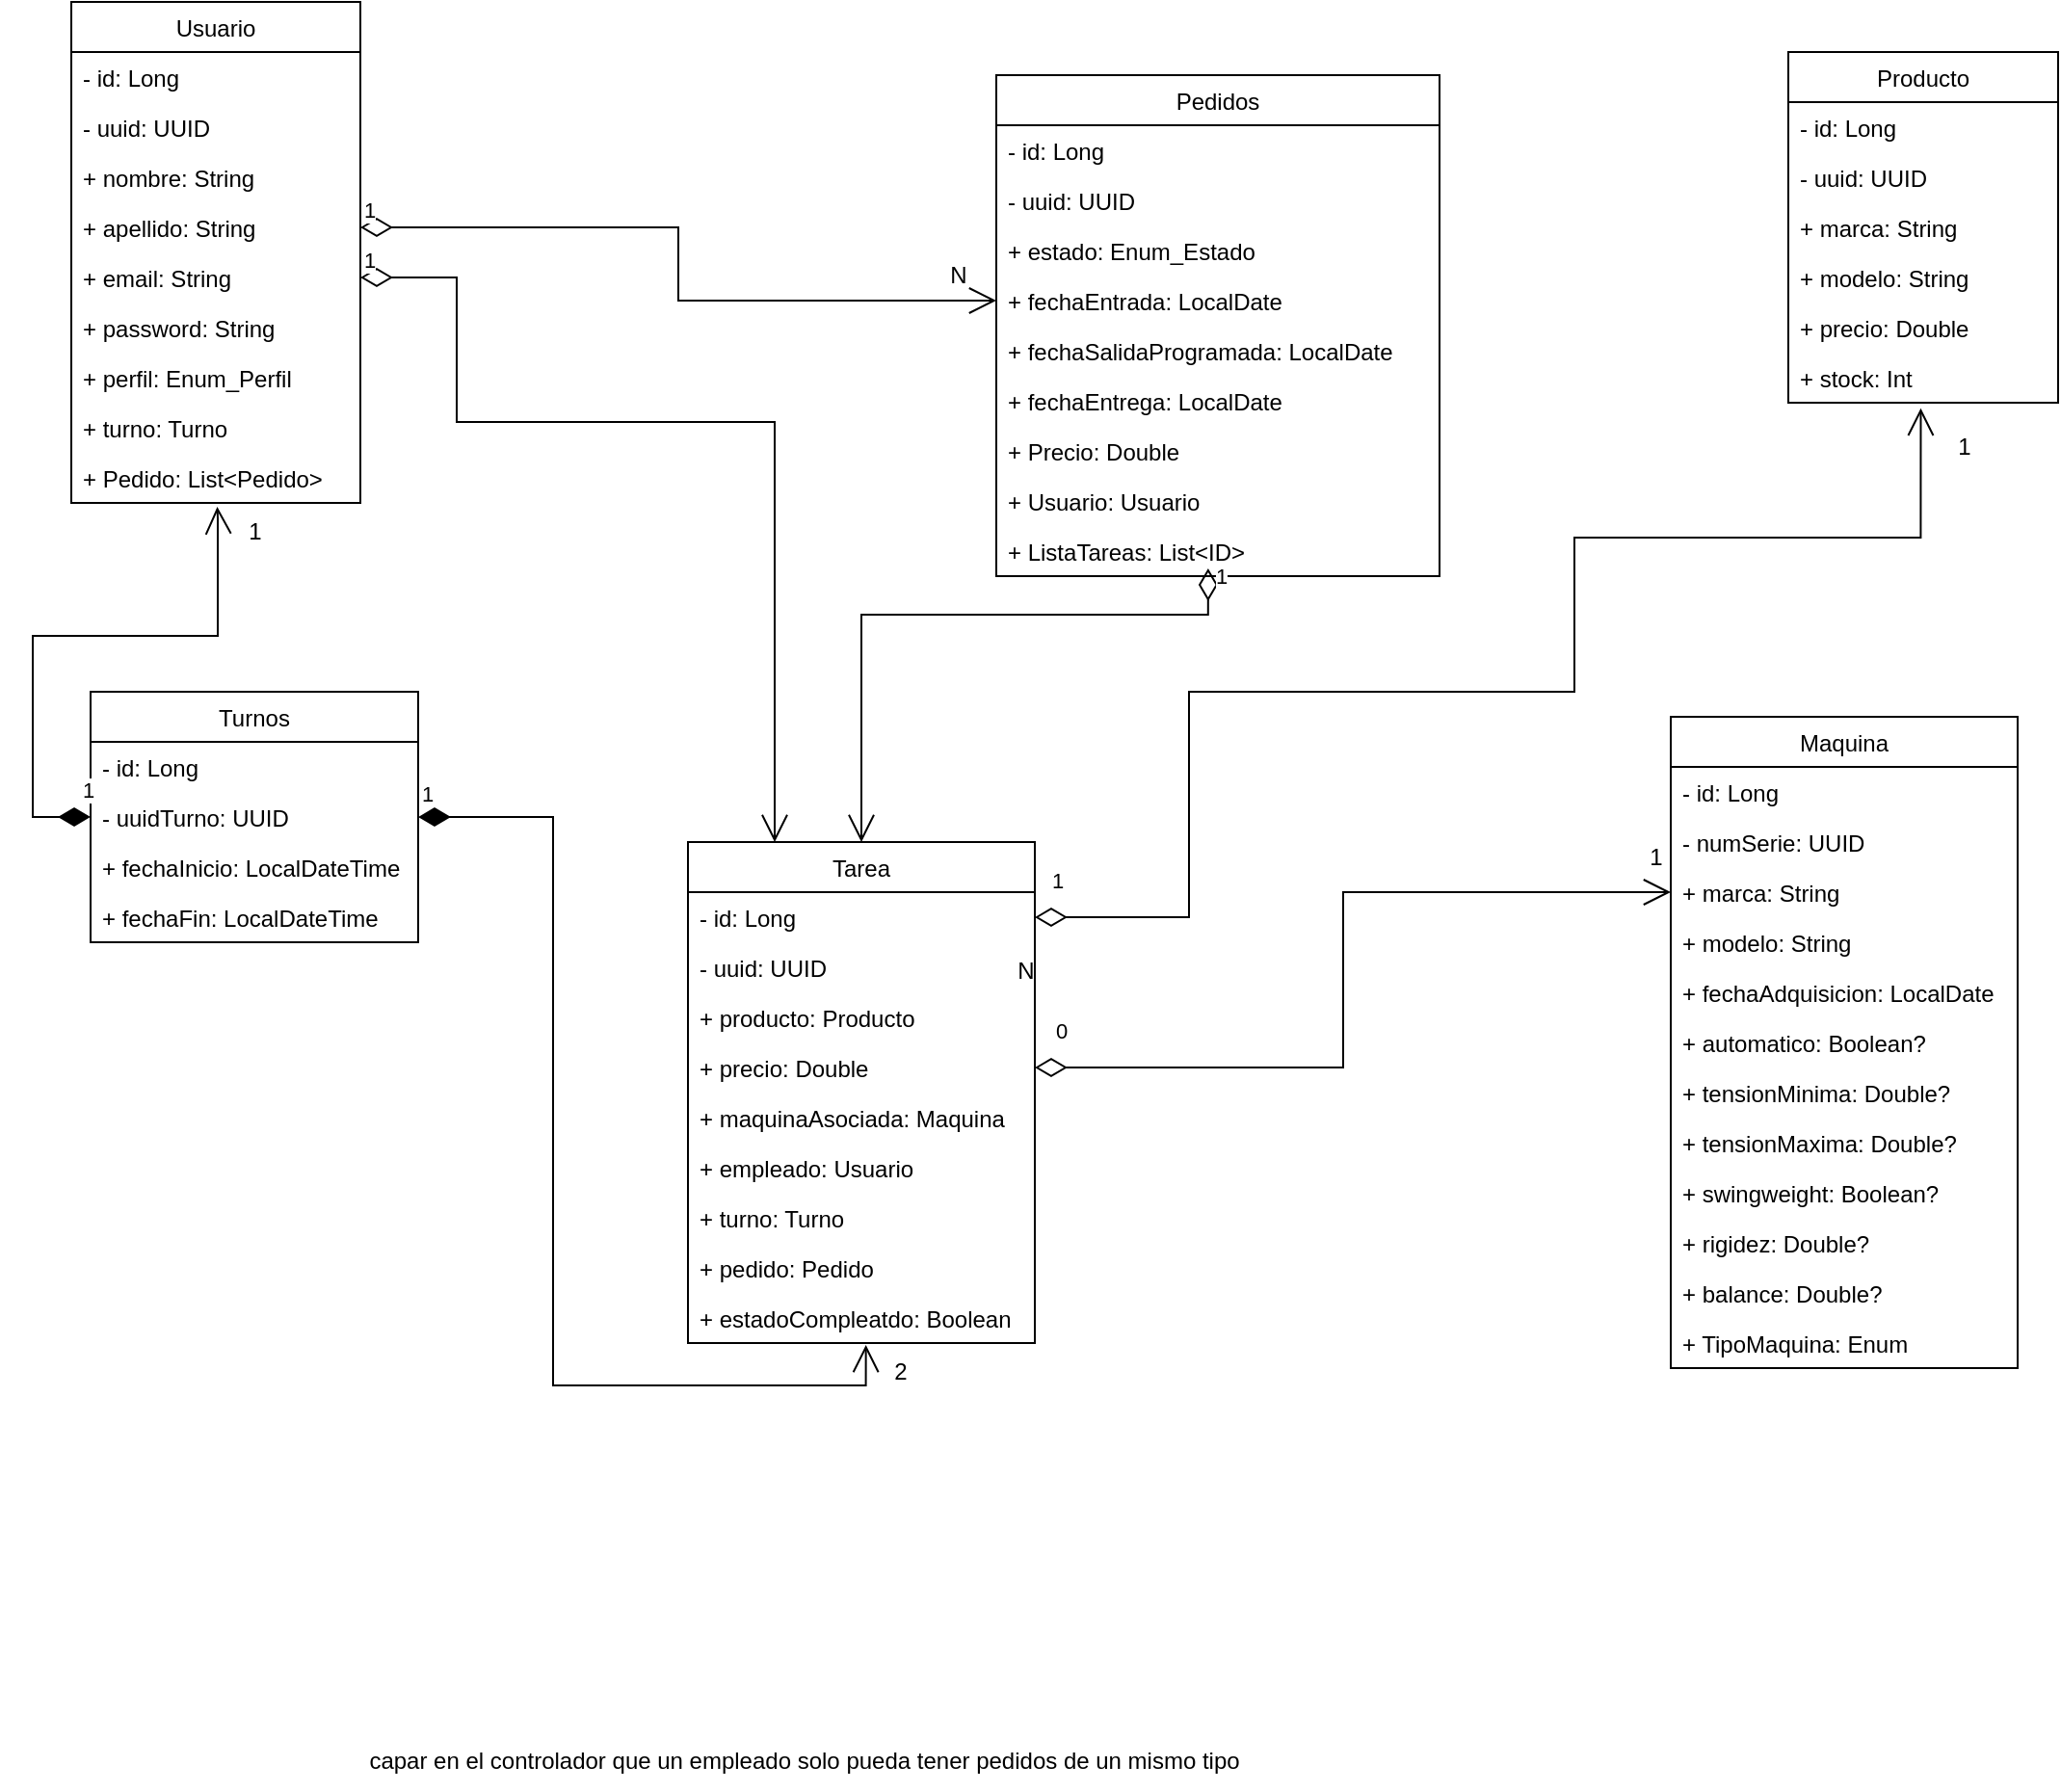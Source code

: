 <mxfile version="20.7.4" type="device"><diagram id="C5RBs43oDa-KdzZeNtuy" name="Page-1"><mxGraphModel dx="619" dy="719" grid="1" gridSize="10" guides="1" tooltips="1" connect="1" arrows="1" fold="1" page="1" pageScale="1" pageWidth="827" pageHeight="1169" math="0" shadow="0"><root><mxCell id="WIyWlLk6GJQsqaUBKTNV-0"/><mxCell id="WIyWlLk6GJQsqaUBKTNV-1" parent="WIyWlLk6GJQsqaUBKTNV-0"/><mxCell id="wLVJEsf6AbZPAwA1VKSY-4" value="Usuario" style="swimlane;fontStyle=0;childLayout=stackLayout;horizontal=1;startSize=26;fillColor=none;horizontalStack=0;resizeParent=1;resizeParentMax=0;resizeLast=0;collapsible=1;marginBottom=0;" parent="WIyWlLk6GJQsqaUBKTNV-1" vertex="1"><mxGeometry x="100" y="42" width="150" height="260" as="geometry"/></mxCell><mxCell id="wLVJEsf6AbZPAwA1VKSY-5" value="- id: Long" style="text;strokeColor=none;fillColor=none;align=left;verticalAlign=top;spacingLeft=4;spacingRight=4;overflow=hidden;rotatable=0;points=[[0,0.5],[1,0.5]];portConstraint=eastwest;" parent="wLVJEsf6AbZPAwA1VKSY-4" vertex="1"><mxGeometry y="26" width="150" height="26" as="geometry"/></mxCell><mxCell id="wLVJEsf6AbZPAwA1VKSY-13" value="- uuid: UUID" style="text;strokeColor=none;fillColor=none;align=left;verticalAlign=top;spacingLeft=4;spacingRight=4;overflow=hidden;rotatable=0;points=[[0,0.5],[1,0.5]];portConstraint=eastwest;" parent="wLVJEsf6AbZPAwA1VKSY-4" vertex="1"><mxGeometry y="52" width="150" height="26" as="geometry"/></mxCell><mxCell id="wLVJEsf6AbZPAwA1VKSY-6" value="+ nombre: String" style="text;strokeColor=none;fillColor=none;align=left;verticalAlign=top;spacingLeft=4;spacingRight=4;overflow=hidden;rotatable=0;points=[[0,0.5],[1,0.5]];portConstraint=eastwest;" parent="wLVJEsf6AbZPAwA1VKSY-4" vertex="1"><mxGeometry y="78" width="150" height="26" as="geometry"/></mxCell><mxCell id="wLVJEsf6AbZPAwA1VKSY-7" value="+ apellido: String" style="text;strokeColor=none;fillColor=none;align=left;verticalAlign=top;spacingLeft=4;spacingRight=4;overflow=hidden;rotatable=0;points=[[0,0.5],[1,0.5]];portConstraint=eastwest;" parent="wLVJEsf6AbZPAwA1VKSY-4" vertex="1"><mxGeometry y="104" width="150" height="26" as="geometry"/></mxCell><mxCell id="wLVJEsf6AbZPAwA1VKSY-12" value="+ email: String&#10;" style="text;strokeColor=none;fillColor=none;align=left;verticalAlign=top;spacingLeft=4;spacingRight=4;overflow=hidden;rotatable=0;points=[[0,0.5],[1,0.5]];portConstraint=eastwest;" parent="wLVJEsf6AbZPAwA1VKSY-4" vertex="1"><mxGeometry y="130" width="150" height="26" as="geometry"/></mxCell><mxCell id="wLVJEsf6AbZPAwA1VKSY-14" value="+ password: String&#10;" style="text;strokeColor=none;fillColor=none;align=left;verticalAlign=top;spacingLeft=4;spacingRight=4;overflow=hidden;rotatable=0;points=[[0,0.5],[1,0.5]];portConstraint=eastwest;" parent="wLVJEsf6AbZPAwA1VKSY-4" vertex="1"><mxGeometry y="156" width="150" height="26" as="geometry"/></mxCell><mxCell id="0" value="+ perfil: Enum_Perfil" style="text;strokeColor=none;fillColor=none;align=left;verticalAlign=top;spacingLeft=4;spacingRight=4;overflow=hidden;rotatable=0;points=[[0,0.5],[1,0.5]];portConstraint=eastwest;" parent="wLVJEsf6AbZPAwA1VKSY-4" vertex="1"><mxGeometry y="182" width="150" height="26" as="geometry"/></mxCell><mxCell id="wLVJEsf6AbZPAwA1VKSY-15" value="+ turno: Turno" style="text;strokeColor=none;fillColor=none;align=left;verticalAlign=top;spacingLeft=4;spacingRight=4;overflow=hidden;rotatable=0;points=[[0,0.5],[1,0.5]];portConstraint=eastwest;" parent="wLVJEsf6AbZPAwA1VKSY-4" vertex="1"><mxGeometry y="208" width="150" height="26" as="geometry"/></mxCell><mxCell id="09wgL-icxeziZa0lxa4r-8" value="+ Pedido: List&lt;Pedido&gt;" style="text;strokeColor=none;fillColor=none;align=left;verticalAlign=top;spacingLeft=4;spacingRight=4;overflow=hidden;rotatable=0;points=[[0,0.5],[1,0.5]];portConstraint=eastwest;" vertex="1" parent="wLVJEsf6AbZPAwA1VKSY-4"><mxGeometry y="234" width="150" height="26" as="geometry"/></mxCell><mxCell id="wLVJEsf6AbZPAwA1VKSY-16" value="Pedidos" style="swimlane;fontStyle=0;childLayout=stackLayout;horizontal=1;startSize=26;fillColor=none;horizontalStack=0;resizeParent=1;resizeParentMax=0;resizeLast=0;collapsible=1;marginBottom=0;" parent="WIyWlLk6GJQsqaUBKTNV-1" vertex="1"><mxGeometry x="580" y="80" width="230" height="260" as="geometry"/></mxCell><mxCell id="wLVJEsf6AbZPAwA1VKSY-17" value="- id: Long" style="text;strokeColor=none;fillColor=none;align=left;verticalAlign=top;spacingLeft=4;spacingRight=4;overflow=hidden;rotatable=0;points=[[0,0.5],[1,0.5]];portConstraint=eastwest;" parent="wLVJEsf6AbZPAwA1VKSY-16" vertex="1"><mxGeometry y="26" width="230" height="26" as="geometry"/></mxCell><mxCell id="wLVJEsf6AbZPAwA1VKSY-18" value="- uuid: UUID" style="text;strokeColor=none;fillColor=none;align=left;verticalAlign=top;spacingLeft=4;spacingRight=4;overflow=hidden;rotatable=0;points=[[0,0.5],[1,0.5]];portConstraint=eastwest;" parent="wLVJEsf6AbZPAwA1VKSY-16" vertex="1"><mxGeometry y="52" width="230" height="26" as="geometry"/></mxCell><mxCell id="wLVJEsf6AbZPAwA1VKSY-19" value="+ estado: Enum_Estado" style="text;strokeColor=none;fillColor=none;align=left;verticalAlign=top;spacingLeft=4;spacingRight=4;overflow=hidden;rotatable=0;points=[[0,0.5],[1,0.5]];portConstraint=eastwest;" parent="wLVJEsf6AbZPAwA1VKSY-16" vertex="1"><mxGeometry y="78" width="230" height="26" as="geometry"/></mxCell><mxCell id="wLVJEsf6AbZPAwA1VKSY-21" value="+ fechaEntrada: LocalDate" style="text;strokeColor=none;fillColor=none;align=left;verticalAlign=top;spacingLeft=4;spacingRight=4;overflow=hidden;rotatable=0;points=[[0,0.5],[1,0.5]];portConstraint=eastwest;" parent="wLVJEsf6AbZPAwA1VKSY-16" vertex="1"><mxGeometry y="104" width="230" height="26" as="geometry"/></mxCell><mxCell id="wLVJEsf6AbZPAwA1VKSY-22" value="+ fechaSalidaProgramada: LocalDate" style="text;strokeColor=none;fillColor=none;align=left;verticalAlign=top;spacingLeft=4;spacingRight=4;overflow=hidden;rotatable=0;points=[[0,0.5],[1,0.5]];portConstraint=eastwest;" parent="wLVJEsf6AbZPAwA1VKSY-16" vertex="1"><mxGeometry y="130" width="230" height="26" as="geometry"/></mxCell><mxCell id="wLVJEsf6AbZPAwA1VKSY-23" value="+ fechaEntrega: LocalDate" style="text;strokeColor=none;fillColor=none;align=left;verticalAlign=top;spacingLeft=4;spacingRight=4;overflow=hidden;rotatable=0;points=[[0,0.5],[1,0.5]];portConstraint=eastwest;" parent="wLVJEsf6AbZPAwA1VKSY-16" vertex="1"><mxGeometry y="156" width="230" height="26" as="geometry"/></mxCell><mxCell id="wLVJEsf6AbZPAwA1VKSY-24" value="+ Precio: Double" style="text;strokeColor=none;fillColor=none;align=left;verticalAlign=top;spacingLeft=4;spacingRight=4;overflow=hidden;rotatable=0;points=[[0,0.5],[1,0.5]];portConstraint=eastwest;" parent="wLVJEsf6AbZPAwA1VKSY-16" vertex="1"><mxGeometry y="182" width="230" height="26" as="geometry"/></mxCell><mxCell id="09wgL-icxeziZa0lxa4r-7" value="+ Usuario: Usuario" style="text;strokeColor=none;fillColor=none;align=left;verticalAlign=top;spacingLeft=4;spacingRight=4;overflow=hidden;rotatable=0;points=[[0,0.5],[1,0.5]];portConstraint=eastwest;" vertex="1" parent="wLVJEsf6AbZPAwA1VKSY-16"><mxGeometry y="208" width="230" height="26" as="geometry"/></mxCell><mxCell id="JdqMEhimbSAO1e8LkR4V-5" value="+ ListaTareas: List&lt;ID&gt;" style="text;strokeColor=none;fillColor=none;align=left;verticalAlign=top;spacingLeft=4;spacingRight=4;overflow=hidden;rotatable=0;points=[[0,0.5],[1,0.5]];portConstraint=eastwest;" parent="wLVJEsf6AbZPAwA1VKSY-16" vertex="1"><mxGeometry y="234" width="230" height="26" as="geometry"/></mxCell><mxCell id="wLVJEsf6AbZPAwA1VKSY-26" value="1" style="endArrow=open;html=1;endSize=12;startArrow=diamondThin;startSize=14;startFill=0;edgeStyle=orthogonalEdgeStyle;align=left;verticalAlign=bottom;rounded=0;exitX=1;exitY=0.5;exitDx=0;exitDy=0;entryX=0;entryY=0.5;entryDx=0;entryDy=0;" parent="WIyWlLk6GJQsqaUBKTNV-1" source="wLVJEsf6AbZPAwA1VKSY-7" target="wLVJEsf6AbZPAwA1VKSY-21" edge="1"><mxGeometry x="-1" relative="1" as="geometry"><mxPoint x="410" y="190" as="sourcePoint"/><mxPoint x="570" y="190" as="targetPoint"/><mxPoint as="offset"/></mxGeometry></mxCell><mxCell id="wLVJEsf6AbZPAwA1VKSY-28" value="N" style="text;html=1;align=center;verticalAlign=middle;resizable=0;points=[];autosize=1;strokeColor=none;fillColor=none;" parent="WIyWlLk6GJQsqaUBKTNV-1" vertex="1"><mxGeometry x="545" y="169" width="30" height="30" as="geometry"/></mxCell><mxCell id="wLVJEsf6AbZPAwA1VKSY-29" value="Maquina" style="swimlane;fontStyle=0;childLayout=stackLayout;horizontal=1;startSize=26;fillColor=none;horizontalStack=0;resizeParent=1;resizeParentMax=0;resizeLast=0;collapsible=1;marginBottom=0;" parent="WIyWlLk6GJQsqaUBKTNV-1" vertex="1"><mxGeometry x="930" y="413" width="180" height="338" as="geometry"/></mxCell><mxCell id="wLVJEsf6AbZPAwA1VKSY-30" value="- id: Long" style="text;strokeColor=none;fillColor=none;align=left;verticalAlign=top;spacingLeft=4;spacingRight=4;overflow=hidden;rotatable=0;points=[[0,0.5],[1,0.5]];portConstraint=eastwest;" parent="wLVJEsf6AbZPAwA1VKSY-29" vertex="1"><mxGeometry y="26" width="180" height="26" as="geometry"/></mxCell><mxCell id="wLVJEsf6AbZPAwA1VKSY-31" value="- numSerie: UUID" style="text;strokeColor=none;fillColor=none;align=left;verticalAlign=top;spacingLeft=4;spacingRight=4;overflow=hidden;rotatable=0;points=[[0,0.5],[1,0.5]];portConstraint=eastwest;" parent="wLVJEsf6AbZPAwA1VKSY-29" vertex="1"><mxGeometry y="52" width="180" height="26" as="geometry"/></mxCell><mxCell id="wLVJEsf6AbZPAwA1VKSY-32" value="+ marca: String" style="text;strokeColor=none;fillColor=none;align=left;verticalAlign=top;spacingLeft=4;spacingRight=4;overflow=hidden;rotatable=0;points=[[0,0.5],[1,0.5]];portConstraint=eastwest;" parent="wLVJEsf6AbZPAwA1VKSY-29" vertex="1"><mxGeometry y="78" width="180" height="26" as="geometry"/></mxCell><mxCell id="wLVJEsf6AbZPAwA1VKSY-52" value="+ modelo: String" style="text;strokeColor=none;fillColor=none;align=left;verticalAlign=top;spacingLeft=4;spacingRight=4;overflow=hidden;rotatable=0;points=[[0,0.5],[1,0.5]];portConstraint=eastwest;" parent="wLVJEsf6AbZPAwA1VKSY-29" vertex="1"><mxGeometry y="104" width="180" height="26" as="geometry"/></mxCell><mxCell id="wLVJEsf6AbZPAwA1VKSY-53" value="+ fechaAdquisicion: LocalDate" style="text;strokeColor=none;fillColor=none;align=left;verticalAlign=top;spacingLeft=4;spacingRight=4;overflow=hidden;rotatable=0;points=[[0,0.5],[1,0.5]];portConstraint=eastwest;" parent="wLVJEsf6AbZPAwA1VKSY-29" vertex="1"><mxGeometry y="130" width="180" height="26" as="geometry"/></mxCell><mxCell id="wLVJEsf6AbZPAwA1VKSY-62" value="+ automatico: Boolean?" style="text;strokeColor=none;fillColor=none;align=left;verticalAlign=top;spacingLeft=4;spacingRight=4;overflow=hidden;rotatable=0;points=[[0,0.5],[1,0.5]];portConstraint=eastwest;" parent="wLVJEsf6AbZPAwA1VKSY-29" vertex="1"><mxGeometry y="156" width="180" height="26" as="geometry"/></mxCell><mxCell id="wLVJEsf6AbZPAwA1VKSY-64" value="+ tensionMinima: Double?" style="text;strokeColor=none;fillColor=none;align=left;verticalAlign=top;spacingLeft=4;spacingRight=4;overflow=hidden;rotatable=0;points=[[0,0.5],[1,0.5]];portConstraint=eastwest;" parent="wLVJEsf6AbZPAwA1VKSY-29" vertex="1"><mxGeometry y="182" width="180" height="26" as="geometry"/></mxCell><mxCell id="wLVJEsf6AbZPAwA1VKSY-63" value="+ tensionMaxima: Double?" style="text;strokeColor=none;fillColor=none;align=left;verticalAlign=top;spacingLeft=4;spacingRight=4;overflow=hidden;rotatable=0;points=[[0,0.5],[1,0.5]];portConstraint=eastwest;" parent="wLVJEsf6AbZPAwA1VKSY-29" vertex="1"><mxGeometry y="208" width="180" height="26" as="geometry"/></mxCell><mxCell id="wLVJEsf6AbZPAwA1VKSY-66" value="+ swingweight: Boolean?" style="text;strokeColor=none;fillColor=none;align=left;verticalAlign=top;spacingLeft=4;spacingRight=4;overflow=hidden;rotatable=0;points=[[0,0.5],[1,0.5]];portConstraint=eastwest;" parent="wLVJEsf6AbZPAwA1VKSY-29" vertex="1"><mxGeometry y="234" width="180" height="26" as="geometry"/></mxCell><mxCell id="wLVJEsf6AbZPAwA1VKSY-68" value="+ rigidez: Double?" style="text;strokeColor=none;fillColor=none;align=left;verticalAlign=top;spacingLeft=4;spacingRight=4;overflow=hidden;rotatable=0;points=[[0,0.5],[1,0.5]];portConstraint=eastwest;" parent="wLVJEsf6AbZPAwA1VKSY-29" vertex="1"><mxGeometry y="260" width="180" height="26" as="geometry"/></mxCell><mxCell id="wLVJEsf6AbZPAwA1VKSY-67" value="+ balance: Double?" style="text;strokeColor=none;fillColor=none;align=left;verticalAlign=top;spacingLeft=4;spacingRight=4;overflow=hidden;rotatable=0;points=[[0,0.5],[1,0.5]];portConstraint=eastwest;" parent="wLVJEsf6AbZPAwA1VKSY-29" vertex="1"><mxGeometry y="286" width="180" height="26" as="geometry"/></mxCell><mxCell id="09wgL-icxeziZa0lxa4r-5" value="+ TipoMaquina: Enum" style="text;strokeColor=none;fillColor=none;align=left;verticalAlign=top;spacingLeft=4;spacingRight=4;overflow=hidden;rotatable=0;points=[[0,0.5],[1,0.5]];portConstraint=eastwest;" vertex="1" parent="wLVJEsf6AbZPAwA1VKSY-29"><mxGeometry y="312" width="180" height="26" as="geometry"/></mxCell><mxCell id="GIEl06KKrTqUNCEo8xZw-4" value="Producto" style="swimlane;fontStyle=0;childLayout=stackLayout;horizontal=1;startSize=26;fillColor=none;horizontalStack=0;resizeParent=1;resizeParentMax=0;resizeLast=0;collapsible=1;marginBottom=0;" parent="WIyWlLk6GJQsqaUBKTNV-1" vertex="1"><mxGeometry x="991" y="68" width="140" height="182" as="geometry"/></mxCell><mxCell id="GIEl06KKrTqUNCEo8xZw-5" value="- id: Long&#10;" style="text;strokeColor=none;fillColor=none;align=left;verticalAlign=top;spacingLeft=4;spacingRight=4;overflow=hidden;rotatable=0;points=[[0,0.5],[1,0.5]];portConstraint=eastwest;" parent="GIEl06KKrTqUNCEo8xZw-4" vertex="1"><mxGeometry y="26" width="140" height="26" as="geometry"/></mxCell><mxCell id="GIEl06KKrTqUNCEo8xZw-6" value="- uuid: UUID" style="text;strokeColor=none;fillColor=none;align=left;verticalAlign=top;spacingLeft=4;spacingRight=4;overflow=hidden;rotatable=0;points=[[0,0.5],[1,0.5]];portConstraint=eastwest;" parent="GIEl06KKrTqUNCEo8xZw-4" vertex="1"><mxGeometry y="52" width="140" height="26" as="geometry"/></mxCell><mxCell id="GIEl06KKrTqUNCEo8xZw-7" value="+ marca: String" style="text;strokeColor=none;fillColor=none;align=left;verticalAlign=top;spacingLeft=4;spacingRight=4;overflow=hidden;rotatable=0;points=[[0,0.5],[1,0.5]];portConstraint=eastwest;" parent="GIEl06KKrTqUNCEo8xZw-4" vertex="1"><mxGeometry y="78" width="140" height="26" as="geometry"/></mxCell><mxCell id="GIEl06KKrTqUNCEo8xZw-8" value="+ modelo: String" style="text;strokeColor=none;fillColor=none;align=left;verticalAlign=top;spacingLeft=4;spacingRight=4;overflow=hidden;rotatable=0;points=[[0,0.5],[1,0.5]];portConstraint=eastwest;" parent="GIEl06KKrTqUNCEo8xZw-4" vertex="1"><mxGeometry y="104" width="140" height="26" as="geometry"/></mxCell><mxCell id="GIEl06KKrTqUNCEo8xZw-9" value="+ precio: Double" style="text;strokeColor=none;fillColor=none;align=left;verticalAlign=top;spacingLeft=4;spacingRight=4;overflow=hidden;rotatable=0;points=[[0,0.5],[1,0.5]];portConstraint=eastwest;" parent="GIEl06KKrTqUNCEo8xZw-4" vertex="1"><mxGeometry y="130" width="140" height="26" as="geometry"/></mxCell><mxCell id="GIEl06KKrTqUNCEo8xZw-10" value="+ stock: Int" style="text;strokeColor=none;fillColor=none;align=left;verticalAlign=top;spacingLeft=4;spacingRight=4;overflow=hidden;rotatable=0;points=[[0,0.5],[1,0.5]];portConstraint=eastwest;" parent="GIEl06KKrTqUNCEo8xZw-4" vertex="1"><mxGeometry y="156" width="140" height="26" as="geometry"/></mxCell><mxCell id="GIEl06KKrTqUNCEo8xZw-11" value="Tarea" style="swimlane;fontStyle=0;childLayout=stackLayout;horizontal=1;startSize=26;fillColor=none;horizontalStack=0;resizeParent=1;resizeParentMax=0;resizeLast=0;collapsible=1;marginBottom=0;" parent="WIyWlLk6GJQsqaUBKTNV-1" vertex="1"><mxGeometry x="420" y="478" width="180" height="260" as="geometry"/></mxCell><mxCell id="GIEl06KKrTqUNCEo8xZw-12" value="- id: Long" style="text;strokeColor=none;fillColor=none;align=left;verticalAlign=top;spacingLeft=4;spacingRight=4;overflow=hidden;rotatable=0;points=[[0,0.5],[1,0.5]];portConstraint=eastwest;" parent="GIEl06KKrTqUNCEo8xZw-11" vertex="1"><mxGeometry y="26" width="180" height="26" as="geometry"/></mxCell><mxCell id="GIEl06KKrTqUNCEo8xZw-13" value="- uuid: UUID" style="text;strokeColor=none;fillColor=none;align=left;verticalAlign=top;spacingLeft=4;spacingRight=4;overflow=hidden;rotatable=0;points=[[0,0.5],[1,0.5]];portConstraint=eastwest;" parent="GIEl06KKrTqUNCEo8xZw-11" vertex="1"><mxGeometry y="52" width="180" height="26" as="geometry"/></mxCell><mxCell id="GIEl06KKrTqUNCEo8xZw-14" value="+ producto: Producto" style="text;strokeColor=none;fillColor=none;align=left;verticalAlign=top;spacingLeft=4;spacingRight=4;overflow=hidden;rotatable=0;points=[[0,0.5],[1,0.5]];portConstraint=eastwest;" parent="GIEl06KKrTqUNCEo8xZw-11" vertex="1"><mxGeometry y="78" width="180" height="26" as="geometry"/></mxCell><mxCell id="GIEl06KKrTqUNCEo8xZw-18" value="+ precio: Double" style="text;strokeColor=none;fillColor=none;align=left;verticalAlign=top;spacingLeft=4;spacingRight=4;overflow=hidden;rotatable=0;points=[[0,0.5],[1,0.5]];portConstraint=eastwest;" parent="GIEl06KKrTqUNCEo8xZw-11" vertex="1"><mxGeometry y="104" width="180" height="26" as="geometry"/></mxCell><mxCell id="wLVJEsf6AbZPAwA1VKSY-20" value="+ maquinaAsociada: Maquina" style="text;strokeColor=none;fillColor=none;align=left;verticalAlign=top;spacingLeft=4;spacingRight=4;overflow=hidden;rotatable=0;points=[[0,0.5],[1,0.5]];portConstraint=eastwest;" parent="GIEl06KKrTqUNCEo8xZw-11" vertex="1"><mxGeometry y="130" width="180" height="26" as="geometry"/></mxCell><mxCell id="4" value="+ empleado: Usuario" style="text;strokeColor=none;fillColor=none;align=left;verticalAlign=top;spacingLeft=4;spacingRight=4;overflow=hidden;rotatable=0;points=[[0,0.5],[1,0.5]];portConstraint=eastwest;" parent="GIEl06KKrTqUNCEo8xZw-11" vertex="1"><mxGeometry y="156" width="180" height="26" as="geometry"/></mxCell><mxCell id="3" value="+ turno: Turno" style="text;strokeColor=none;fillColor=none;align=left;verticalAlign=top;spacingLeft=4;spacingRight=4;overflow=hidden;rotatable=0;points=[[0,0.5],[1,0.5]];portConstraint=eastwest;" parent="GIEl06KKrTqUNCEo8xZw-11" vertex="1"><mxGeometry y="182" width="180" height="26" as="geometry"/></mxCell><mxCell id="5" value="+ pedido: Pedido" style="text;strokeColor=none;fillColor=none;align=left;verticalAlign=top;spacingLeft=4;spacingRight=4;overflow=hidden;rotatable=0;points=[[0,0.5],[1,0.5]];portConstraint=eastwest;" parent="GIEl06KKrTqUNCEo8xZw-11" vertex="1"><mxGeometry y="208" width="180" height="26" as="geometry"/></mxCell><mxCell id="9ycLhSsThr9yeAhKwglg-0" value="+ estadoCompleatdo: Boolean" style="text;strokeColor=none;fillColor=none;align=left;verticalAlign=top;spacingLeft=4;spacingRight=4;overflow=hidden;rotatable=0;points=[[0,0.5],[1,0.5]];portConstraint=eastwest;" parent="GIEl06KKrTqUNCEo8xZw-11" vertex="1"><mxGeometry y="234" width="180" height="26" as="geometry"/></mxCell><mxCell id="GIEl06KKrTqUNCEo8xZw-35" value="1" style="endArrow=open;html=1;endSize=12;startArrow=diamondThin;startSize=14;startFill=0;edgeStyle=orthogonalEdgeStyle;align=left;verticalAlign=bottom;rounded=0;exitX=1;exitY=0.5;exitDx=0;exitDy=0;entryX=0.491;entryY=1.11;entryDx=0;entryDy=0;entryPerimeter=0;" parent="WIyWlLk6GJQsqaUBKTNV-1" source="GIEl06KKrTqUNCEo8xZw-12" target="GIEl06KKrTqUNCEo8xZw-10" edge="1"><mxGeometry x="-0.981" y="10" relative="1" as="geometry"><mxPoint x="840" y="220" as="sourcePoint"/><mxPoint x="970" y="200" as="targetPoint"/><Array as="points"><mxPoint x="680" y="517"/><mxPoint x="680" y="400"/><mxPoint x="880" y="400"/><mxPoint x="880" y="320"/><mxPoint x="1060" y="320"/></Array><mxPoint as="offset"/></mxGeometry></mxCell><mxCell id="GIEl06KKrTqUNCEo8xZw-36" value="1" style="text;html=1;align=center;verticalAlign=middle;resizable=0;points=[];autosize=1;strokeColor=none;fillColor=none;" parent="WIyWlLk6GJQsqaUBKTNV-1" vertex="1"><mxGeometry x="1067" y="258" width="30" height="30" as="geometry"/></mxCell><mxCell id="GIEl06KKrTqUNCEo8xZw-37" value="0" style="endArrow=open;html=1;endSize=12;startArrow=diamondThin;startSize=14;startFill=0;edgeStyle=orthogonalEdgeStyle;align=left;verticalAlign=bottom;rounded=0;entryX=0;entryY=0.5;entryDx=0;entryDy=0;exitX=1;exitY=0.5;exitDx=0;exitDy=0;" parent="WIyWlLk6GJQsqaUBKTNV-1" source="GIEl06KKrTqUNCEo8xZw-18" target="wLVJEsf6AbZPAwA1VKSY-32" edge="1"><mxGeometry x="-0.958" y="10" relative="1" as="geometry"><mxPoint x="760" y="360" as="sourcePoint"/><mxPoint x="1380" y="510" as="targetPoint"/><Array as="points"><mxPoint x="760" y="595"/><mxPoint x="760" y="504"/></Array><mxPoint as="offset"/></mxGeometry></mxCell><mxCell id="GIEl06KKrTqUNCEo8xZw-38" value="1" style="text;html=1;align=center;verticalAlign=middle;resizable=0;points=[];autosize=1;strokeColor=none;fillColor=none;" parent="WIyWlLk6GJQsqaUBKTNV-1" vertex="1"><mxGeometry x="907" y="471" width="30" height="30" as="geometry"/></mxCell><mxCell id="GIEl06KKrTqUNCEo8xZw-39" value="1" style="endArrow=open;html=1;endSize=12;startArrow=diamondThin;startSize=14;startFill=0;edgeStyle=orthogonalEdgeStyle;align=left;verticalAlign=bottom;rounded=0;entryX=0.5;entryY=0;entryDx=0;entryDy=0;exitX=0.478;exitY=0.846;exitDx=0;exitDy=0;exitPerimeter=0;" parent="WIyWlLk6GJQsqaUBKTNV-1" source="JdqMEhimbSAO1e8LkR4V-5" target="GIEl06KKrTqUNCEo8xZw-11" edge="1"><mxGeometry x="-0.916" y="2" relative="1" as="geometry"><mxPoint x="695" y="290" as="sourcePoint"/><mxPoint x="69" y="393.74" as="targetPoint"/><Array as="points"><mxPoint x="690" y="360"/><mxPoint x="510" y="360"/></Array><mxPoint as="offset"/></mxGeometry></mxCell><mxCell id="GIEl06KKrTqUNCEo8xZw-40" value="N" style="text;html=1;align=center;verticalAlign=middle;resizable=0;points=[];autosize=1;strokeColor=none;fillColor=none;" parent="WIyWlLk6GJQsqaUBKTNV-1" vertex="1"><mxGeometry x="580" y="530" width="30" height="30" as="geometry"/></mxCell><mxCell id="eZpQ5kb2VPx20naKEhpZ-4" value="capar en el controlador que un empleado solo pueda tener pedidos de un mismo tipo" style="text;html=1;align=center;verticalAlign=middle;resizable=0;points=[];autosize=1;strokeColor=none;fillColor=none;" parent="WIyWlLk6GJQsqaUBKTNV-1" vertex="1"><mxGeometry x="240" y="940" width="480" height="30" as="geometry"/></mxCell><mxCell id="H49Ui0ylg4HPvWi4D4S9-2" value="Turnos" style="swimlane;fontStyle=0;childLayout=stackLayout;horizontal=1;startSize=26;fillColor=none;horizontalStack=0;resizeParent=1;resizeParentMax=0;resizeLast=0;collapsible=1;marginBottom=0;" parent="WIyWlLk6GJQsqaUBKTNV-1" vertex="1"><mxGeometry x="110" y="400" width="170" height="130" as="geometry"/></mxCell><mxCell id="H49Ui0ylg4HPvWi4D4S9-3" value="- id: Long" style="text;strokeColor=none;fillColor=none;align=left;verticalAlign=top;spacingLeft=4;spacingRight=4;overflow=hidden;rotatable=0;points=[[0,0.5],[1,0.5]];portConstraint=eastwest;" parent="H49Ui0ylg4HPvWi4D4S9-2" vertex="1"><mxGeometry y="26" width="170" height="26" as="geometry"/></mxCell><mxCell id="H49Ui0ylg4HPvWi4D4S9-4" value="- uuidTurno: UUID" style="text;strokeColor=none;fillColor=none;align=left;verticalAlign=top;spacingLeft=4;spacingRight=4;overflow=hidden;rotatable=0;points=[[0,0.5],[1,0.5]];portConstraint=eastwest;" parent="H49Ui0ylg4HPvWi4D4S9-2" vertex="1"><mxGeometry y="52" width="170" height="26" as="geometry"/></mxCell><mxCell id="H49Ui0ylg4HPvWi4D4S9-8" value="+ fechaInicio: LocalDateTime" style="text;strokeColor=none;fillColor=none;align=left;verticalAlign=top;spacingLeft=4;spacingRight=4;overflow=hidden;rotatable=0;points=[[0,0.5],[1,0.5]];portConstraint=eastwest;" parent="H49Ui0ylg4HPvWi4D4S9-2" vertex="1"><mxGeometry y="78" width="170" height="26" as="geometry"/></mxCell><mxCell id="H49Ui0ylg4HPvWi4D4S9-11" value="+ fechaFin: LocalDateTime" style="text;strokeColor=none;fillColor=none;align=left;verticalAlign=top;spacingLeft=4;spacingRight=4;overflow=hidden;rotatable=0;points=[[0,0.5],[1,0.5]];portConstraint=eastwest;" parent="H49Ui0ylg4HPvWi4D4S9-2" vertex="1"><mxGeometry y="104" width="170" height="26" as="geometry"/></mxCell><mxCell id="H49Ui0ylg4HPvWi4D4S9-9" value="1" style="endArrow=open;html=1;endSize=12;startArrow=diamondThin;startSize=14;startFill=1;edgeStyle=orthogonalEdgeStyle;align=left;verticalAlign=bottom;rounded=0;exitX=1;exitY=0.5;exitDx=0;exitDy=0;entryX=0.513;entryY=1.038;entryDx=0;entryDy=0;entryPerimeter=0;" parent="WIyWlLk6GJQsqaUBKTNV-1" source="H49Ui0ylg4HPvWi4D4S9-4" target="9ycLhSsThr9yeAhKwglg-0" edge="1"><mxGeometry x="-1" y="3" relative="1" as="geometry"><mxPoint x="-31" y="423.74" as="sourcePoint"/><mxPoint x="129" y="423.74" as="targetPoint"/><Array as="points"><mxPoint x="350" y="465"/><mxPoint x="350" y="760"/><mxPoint x="512" y="760"/></Array></mxGeometry></mxCell><mxCell id="H49Ui0ylg4HPvWi4D4S9-10" value="2&lt;br&gt;" style="text;html=1;align=center;verticalAlign=middle;resizable=0;points=[];autosize=1;strokeColor=none;fillColor=none;" parent="WIyWlLk6GJQsqaUBKTNV-1" vertex="1"><mxGeometry x="515" y="738" width="30" height="30" as="geometry"/></mxCell><mxCell id="H49Ui0ylg4HPvWi4D4S9-12" value="1" style="endArrow=open;html=1;endSize=12;startArrow=diamondThin;startSize=14;startFill=1;edgeStyle=orthogonalEdgeStyle;align=left;verticalAlign=bottom;rounded=0;exitX=0;exitY=0.5;exitDx=0;exitDy=0;entryX=0.505;entryY=1.079;entryDx=0;entryDy=0;entryPerimeter=0;" parent="WIyWlLk6GJQsqaUBKTNV-1" source="H49Ui0ylg4HPvWi4D4S9-4" target="09wgL-icxeziZa0lxa4r-8" edge="1"><mxGeometry x="-0.955" y="-5" relative="1" as="geometry"><mxPoint x="870" y="859.01" as="sourcePoint"/><mxPoint x="220" y="300" as="targetPoint"/><Array as="points"><mxPoint x="80" y="465"/><mxPoint x="80" y="371"/><mxPoint x="176" y="371"/><mxPoint x="176" y="310"/><mxPoint x="176" y="310"/></Array><mxPoint as="offset"/></mxGeometry></mxCell><mxCell id="1" value="1" style="text;html=1;align=center;verticalAlign=middle;resizable=0;points=[];autosize=1;strokeColor=none;fillColor=none;" parent="WIyWlLk6GJQsqaUBKTNV-1" vertex="1"><mxGeometry x="180" y="302" width="30" height="30" as="geometry"/></mxCell><mxCell id="2" value="1" style="endArrow=open;html=1;endSize=12;startArrow=diamondThin;startSize=14;startFill=0;edgeStyle=orthogonalEdgeStyle;align=left;verticalAlign=bottom;rounded=0;exitX=1;exitY=0.5;exitDx=0;exitDy=0;entryX=0.25;entryY=0;entryDx=0;entryDy=0;" parent="WIyWlLk6GJQsqaUBKTNV-1" source="wLVJEsf6AbZPAwA1VKSY-12" target="GIEl06KKrTqUNCEo8xZw-11" edge="1"><mxGeometry x="-1" relative="1" as="geometry"><mxPoint x="245" y="212" as="sourcePoint"/><mxPoint x="575" y="250" as="targetPoint"/><mxPoint as="offset"/><Array as="points"><mxPoint x="300" y="185"/><mxPoint x="300" y="260"/><mxPoint x="465" y="260"/></Array></mxGeometry></mxCell></root></mxGraphModel></diagram></mxfile>